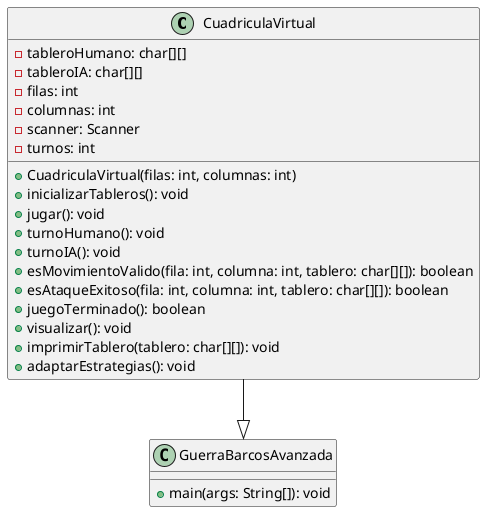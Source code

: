 @startuml
class CuadriculaVirtual {
    - tableroHumano: char[][]
    - tableroIA: char[][]
    - filas: int
    - columnas: int
    - scanner: Scanner
    - turnos: int

    + CuadriculaVirtual(filas: int, columnas: int)
    + inicializarTableros(): void
    + jugar(): void
    + turnoHumano(): void
    + turnoIA(): void
    + esMovimientoValido(fila: int, columna: int, tablero: char[][]): boolean
    + esAtaqueExitoso(fila: int, columna: int, tablero: char[][]): boolean
    + juegoTerminado(): boolean
    + visualizar(): void
    + imprimirTablero(tablero: char[][]): void
    + adaptarEstrategias(): void
}

class GuerraBarcosAvanzada {
    + main(args: String[]): void
}

CuadriculaVirtual --|> GuerraBarcosAvanzada
@enduml
